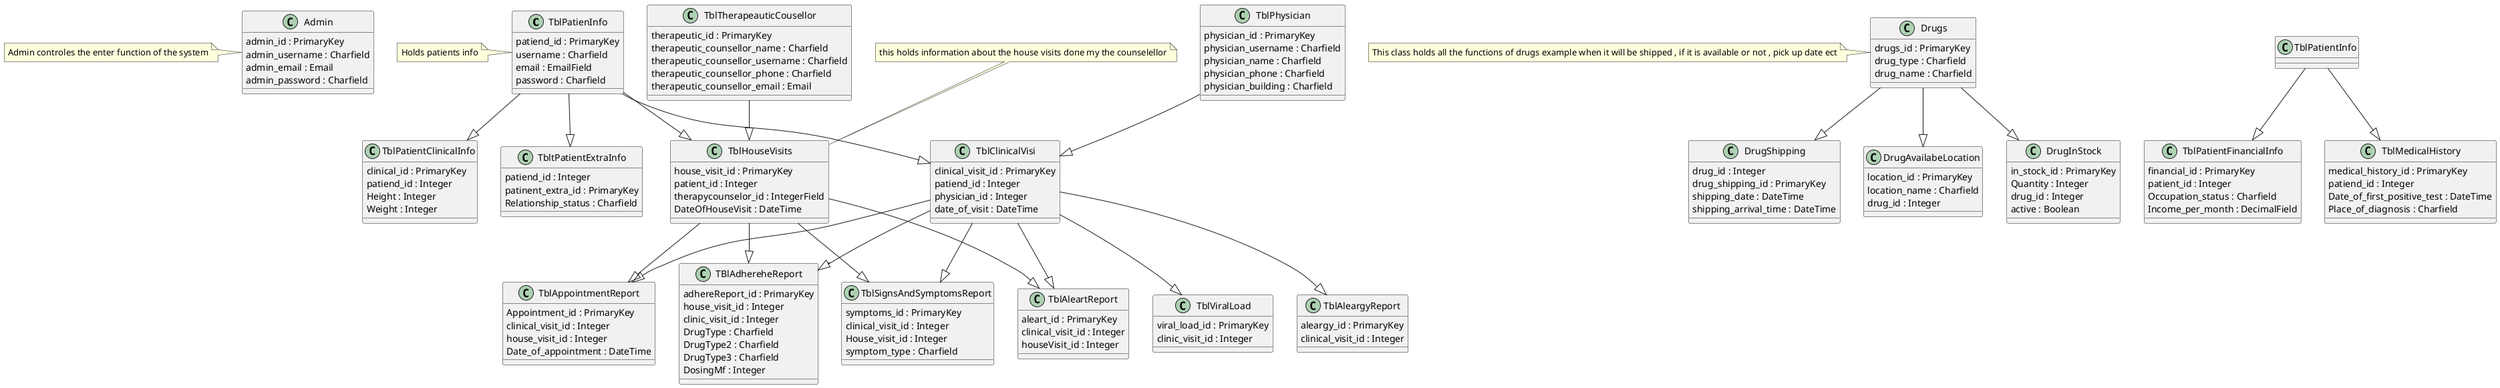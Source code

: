 @startuml
class TblPatienInfo {

    patiend_id : PrimaryKey
    username : Charfield
    email : EmailField
    password : Charfield


}

class Admin {

    admin_id : PrimaryKey
    admin_username : Charfield
    admin_email : Email
    admin_password : Charfield

}

class Admin
note left : Admin controles the enter function of the system



TblPatienInfo --|> TbltPatientExtraInfo

class TblPatienInfo
note left : Holds patients info

class TbltPatientExtraInfo {
    patiend_id : Integer
    patinent_extra_id : PrimaryKey
    Relationship_status : Charfield


}

TblPatienInfo --|> TblHouseVisits

class TblHouseVisits{
    house_visit_id : PrimaryKey
    patient_id : Integer
    therapycounselor_id : IntegerField
    DateOfHouseVisit : DateTime
}

class TblHouseVisits
note top : this holds information about the house visits done my the counselellor

TblTherapeauticCousellor --|> TblHouseVisits

class TblTherapeauticCousellor {
    therapeutic_id : PrimaryKey
    therapeutic_counsellor_name : Charfield
    therapeutic_counsellor_username : Charfield
    therapeutic_counsellor_phone : Charfield
    therapeutic_counsellor_email : Email
}


TblPatienInfo  --|> TblPatientClinicalInfo

class TblPatientClinicalInfo{
    clinical_id : PrimaryKey
    patiend_id : Integer
    Height : Integer
    Weight : Integer
}


TblPatientInfo --|> TblPatientFinancialInfo

class TblPatientFinancialInfo {
    financial_id : PrimaryKey
    patient_id : Integer
    Occupation_status : Charfield
    Income_per_month : DecimalField
}


TblPatientInfo --|> TblMedicalHistory

class TblMedicalHistory{
    medical_history_id : PrimaryKey
    patiend_id : Integer
    Date_of_first_positive_test : DateTime
    Place_of_diagnosis : Charfield
}


TblPatienInfo --|> TblClinicalVisi

class TblClinicalVisi{
    clinical_visit_id : PrimaryKey
    patiend_id : Integer
    physician_id : Integer
    date_of_visit : DateTime
}


TblPhysician --|> TblClinicalVisi

class TblPhysician {
    physician_id : PrimaryKey
    physician_username : Charfield
    physician_name : Charfield
    physician_phone : Charfield
    physician_building : Charfield
}


TblClinicalVisi --|> TblViralLoad

class TblViralLoad{
    viral_load_id : PrimaryKey
    clinic_visit_id : Integer
}

TblHouseVisits --|> TblAppointmentReport
TblClinicalVisi --|> TblAppointmentReport


class TblAppointmentReport{
    Appointment_id : PrimaryKey
    clinical_visit_id : Integer
    house_visit_id : Integer
    Date_of_appointment : DateTime
}

TblHouseVisits --|> TBlAdhereheReport
TblClinicalVisi --|> TBlAdhereheReport


class TBlAdhereheReport{
    adhereReport_id : PrimaryKey
    house_visit_id : Integer
    clinic_visit_id : Integer
    DrugType : Charfield
    DrugType2 : Charfield
    DrugType3 : Charfield
    DosingMf : Integer
}


TblClinicalVisi --|> TblSignsAndSymptomsReport
TblHouseVisits --|> TblSignsAndSymptomsReport


class TblSignsAndSymptomsReport{
    symptoms_id : PrimaryKey
    clinical_visit_id : Integer
    House_visit_id : Integer
    symptom_type : Charfield
}


TblClinicalVisi --|> TblAleartReport
TblHouseVisits --|> TblAleartReport

class TblAleartReport{
    aleart_id : PrimaryKey
    clinical_visit_id : Integer
    houseVisit_id : Integer
}


TblClinicalVisi --|> TblAleargyReport

class TblAleargyReport{
    aleargy_id : PrimaryKey
    clinical_visit_id : Integer
}


class Drugs {

    drugs_id : PrimaryKey
    drug_type : Charfield
    drug_name : Charfield

}

class Drugs
note left : This class holds all the functions of drugs example when it will be shipped , if it is available or not , pick up date ect


Drugs --|> DrugShipping


class DrugShipping{
    drug_id : Integer
    drug_shipping_id : PrimaryKey
    shipping_date : DateTime
    shipping_arrival_time : DateTime

}

Drugs --|> DrugAvailabeLocation

class DrugAvailabeLocation{
    location_id : PrimaryKey
    location_name : Charfield
    drug_id : Integer
}


Drugs --|> DrugInStock

class DrugInStock{
    in_stock_id : PrimaryKey
    Quantity : Integer
    drug_id : Integer
    active : Boolean


}


@enduml

